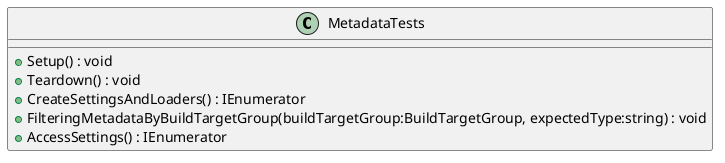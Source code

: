 @startuml
class MetadataTests {
    + Setup() : void
    + Teardown() : void
    + CreateSettingsAndLoaders() : IEnumerator
    + FilteringMetadataByBuildTargetGroup(buildTargetGroup:BuildTargetGroup, expectedType:string) : void
    + AccessSettings() : IEnumerator
}
@enduml
